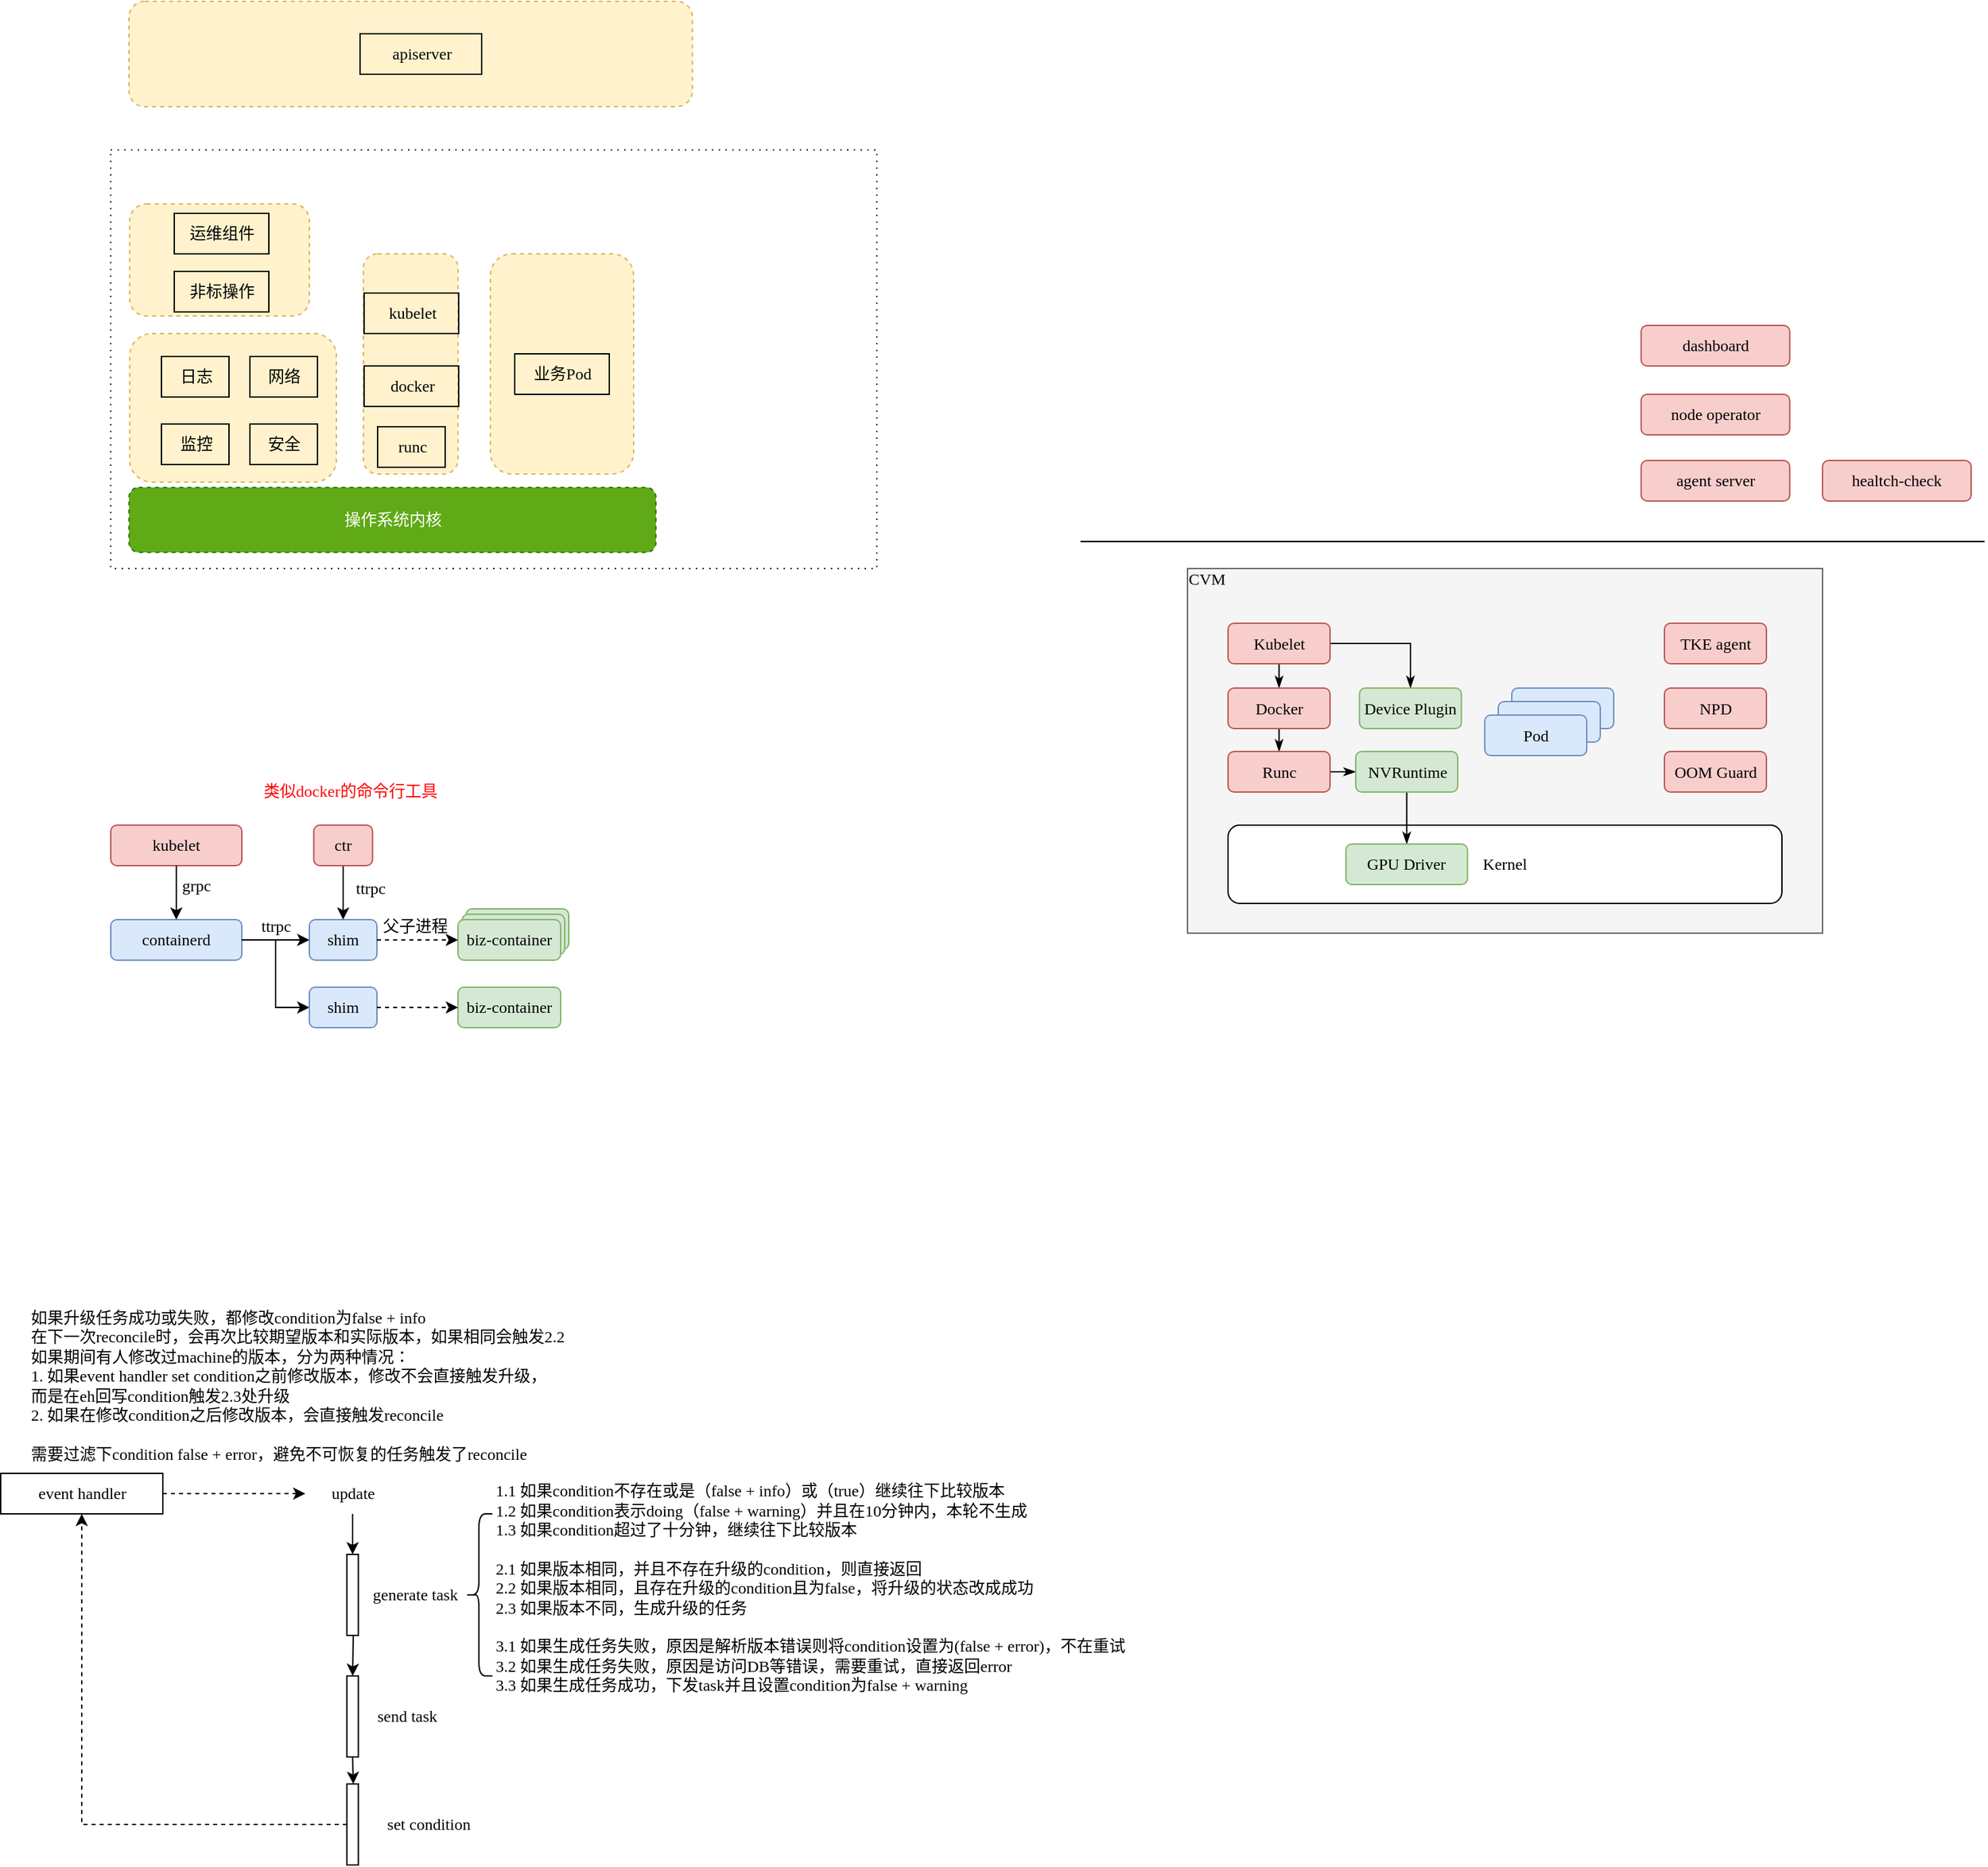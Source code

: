 <mxfile version="20.8.16" type="github">
  <diagram id="cJuy4rX8pp-478NlME3G" name="第 1 页">
    <mxGraphModel dx="1242" dy="718" grid="1" gridSize="10" guides="1" tooltips="1" connect="1" arrows="1" fold="1" page="1" pageScale="1" pageWidth="827" pageHeight="1169" math="0" shadow="0">
      <root>
        <mxCell id="0" />
        <mxCell id="1" parent="0" />
        <mxCell id="K1Vx9DCw9Tv5coY27zZS-87" value="" style="rounded=0;whiteSpace=wrap;html=1;strokeColor=#666666;strokeWidth=1;fontFamily=source code pro;fontSize=12;fillColor=#f5f5f5;fontColor=#333333;" parent="1" vertex="1">
          <mxGeometry x="930" y="690" width="470" height="270" as="geometry" />
        </mxCell>
        <mxCell id="K1Vx9DCw9Tv5coY27zZS-63" value="Kernel" style="rounded=1;whiteSpace=wrap;html=1;fontSize=12;strokeWidth=1;fontFamily=source code pro;" parent="1" vertex="1">
          <mxGeometry x="960" y="880" width="410" height="58" as="geometry" />
        </mxCell>
        <mxCell id="cF7I4DhwhSZbUbIOP7T6-1" value="" style="rounded=1;whiteSpace=wrap;html=1;dashed=1;fillColor=#fff2cc;strokeColor=#d6b656;fontFamily=source code pro;strokeWidth=1;" parent="1" vertex="1">
          <mxGeometry x="146.5" y="270" width="417" height="78" as="geometry" />
        </mxCell>
        <mxCell id="cF7I4DhwhSZbUbIOP7T6-3" value="apiserver" style="text;html=1;align=center;verticalAlign=middle;resizable=0;points=[];autosize=1;strokeColor=default;fillColor=none;fontFamily=source code pro;strokeWidth=1;" parent="1" vertex="1">
          <mxGeometry x="317.5" y="294" width="90" height="30" as="geometry" />
        </mxCell>
        <mxCell id="cF7I4DhwhSZbUbIOP7T6-4" value="" style="rounded=0;whiteSpace=wrap;html=1;dashed=1;fontFamily=source code pro;dashPattern=1 4;strokeWidth=1;" parent="1" vertex="1">
          <mxGeometry x="133" y="380" width="567" height="310" as="geometry" />
        </mxCell>
        <mxCell id="cF7I4DhwhSZbUbIOP7T6-6" value="操作系统内核" style="rounded=1;whiteSpace=wrap;html=1;dashed=1;fillColor=#60a917;strokeColor=#2D7600;fontColor=#ffffff;fontFamily=source code pro;strokeWidth=1;" parent="1" vertex="1">
          <mxGeometry x="146.5" y="630" width="390" height="48" as="geometry" />
        </mxCell>
        <mxCell id="cF7I4DhwhSZbUbIOP7T6-9" value="" style="rounded=1;whiteSpace=wrap;html=1;dashed=1;fillColor=#fff2cc;strokeColor=#d6b656;fontFamily=source code pro;strokeWidth=1;" parent="1" vertex="1">
          <mxGeometry x="320" y="457" width="70" height="163" as="geometry" />
        </mxCell>
        <mxCell id="cF7I4DhwhSZbUbIOP7T6-10" value="" style="rounded=1;whiteSpace=wrap;html=1;dashed=1;fillColor=#fff2cc;strokeColor=#d6b656;fontFamily=source code pro;strokeWidth=1;" parent="1" vertex="1">
          <mxGeometry x="414" y="457" width="106" height="163" as="geometry" />
        </mxCell>
        <mxCell id="cF7I4DhwhSZbUbIOP7T6-12" value="" style="rounded=1;whiteSpace=wrap;html=1;dashed=1;fillColor=#fff2cc;strokeColor=#d6b656;fontFamily=source code pro;strokeWidth=1;" parent="1" vertex="1">
          <mxGeometry x="147" y="516" width="153" height="110" as="geometry" />
        </mxCell>
        <mxCell id="cF7I4DhwhSZbUbIOP7T6-13" value="" style="rounded=1;whiteSpace=wrap;html=1;dashed=1;fillColor=#fff2cc;strokeColor=#d6b656;fontFamily=source code pro;strokeWidth=1;" parent="1" vertex="1">
          <mxGeometry x="147" y="420" width="133" height="83" as="geometry" />
        </mxCell>
        <mxCell id="cF7I4DhwhSZbUbIOP7T6-14" value="kubelet" style="text;html=1;align=center;verticalAlign=middle;resizable=0;points=[];autosize=1;strokeColor=default;fillColor=none;fontFamily=source code pro;strokeWidth=1;" parent="1" vertex="1">
          <mxGeometry x="320.5" y="486" width="70" height="30" as="geometry" />
        </mxCell>
        <mxCell id="cF7I4DhwhSZbUbIOP7T6-15" value="docker" style="text;html=1;align=center;verticalAlign=middle;resizable=0;points=[];autosize=1;strokeColor=default;fillColor=none;fontFamily=source code pro;strokeWidth=1;" parent="1" vertex="1">
          <mxGeometry x="320.5" y="540" width="70" height="30" as="geometry" />
        </mxCell>
        <mxCell id="cF7I4DhwhSZbUbIOP7T6-16" value="runc" style="text;html=1;align=center;verticalAlign=middle;resizable=0;points=[];autosize=1;strokeColor=default;fillColor=none;fontFamily=source code pro;strokeWidth=1;" parent="1" vertex="1">
          <mxGeometry x="330.5" y="585" width="50" height="30" as="geometry" />
        </mxCell>
        <mxCell id="cF7I4DhwhSZbUbIOP7T6-17" value="业务Pod" style="text;html=1;align=center;verticalAlign=middle;resizable=0;points=[];autosize=1;strokeColor=default;fillColor=none;fontFamily=source code pro;strokeWidth=1;" parent="1" vertex="1">
          <mxGeometry x="432" y="531" width="70" height="30" as="geometry" />
        </mxCell>
        <mxCell id="cF7I4DhwhSZbUbIOP7T6-18" value="日志" style="text;html=1;align=center;verticalAlign=middle;resizable=0;points=[];autosize=1;strokeColor=default;fillColor=none;fontFamily=source code pro;strokeWidth=1;" parent="1" vertex="1">
          <mxGeometry x="170.5" y="533" width="50" height="30" as="geometry" />
        </mxCell>
        <mxCell id="cF7I4DhwhSZbUbIOP7T6-19" value="网络" style="text;html=1;align=center;verticalAlign=middle;resizable=0;points=[];autosize=1;strokeColor=default;fillColor=none;fontFamily=source code pro;strokeWidth=1;" parent="1" vertex="1">
          <mxGeometry x="236" y="533" width="50" height="30" as="geometry" />
        </mxCell>
        <mxCell id="cF7I4DhwhSZbUbIOP7T6-20" value="监控" style="text;html=1;align=center;verticalAlign=middle;resizable=0;points=[];autosize=1;strokeColor=default;fillColor=none;fontFamily=source code pro;strokeWidth=1;" parent="1" vertex="1">
          <mxGeometry x="170.5" y="583" width="50" height="30" as="geometry" />
        </mxCell>
        <mxCell id="cF7I4DhwhSZbUbIOP7T6-21" value="安全" style="text;html=1;align=center;verticalAlign=middle;resizable=0;points=[];autosize=1;strokeColor=default;fillColor=none;fontFamily=source code pro;strokeWidth=1;" parent="1" vertex="1">
          <mxGeometry x="236" y="583" width="50" height="30" as="geometry" />
        </mxCell>
        <mxCell id="cF7I4DhwhSZbUbIOP7T6-22" value="运维组件" style="text;html=1;align=center;verticalAlign=middle;resizable=0;points=[];autosize=1;strokeColor=default;fillColor=none;fontFamily=source code pro;strokeWidth=1;" parent="1" vertex="1">
          <mxGeometry x="180" y="427" width="70" height="30" as="geometry" />
        </mxCell>
        <mxCell id="cF7I4DhwhSZbUbIOP7T6-23" value="非标操作" style="text;html=1;align=center;verticalAlign=middle;resizable=0;points=[];autosize=1;strokeColor=default;fillColor=none;fontFamily=source code pro;strokeWidth=1;" parent="1" vertex="1">
          <mxGeometry x="180" y="470" width="70" height="30" as="geometry" />
        </mxCell>
        <mxCell id="cF7I4DhwhSZbUbIOP7T6-24" value="kubelet" style="rounded=1;whiteSpace=wrap;html=1;fillColor=#f8cecc;strokeColor=#b85450;strokeWidth=1;fontFamily=source code pro;" parent="1" vertex="1">
          <mxGeometry x="133" y="880" width="97" height="30" as="geometry" />
        </mxCell>
        <mxCell id="cF7I4DhwhSZbUbIOP7T6-46" style="edgeStyle=orthogonalEdgeStyle;rounded=0;orthogonalLoop=1;jettySize=auto;html=1;exitX=1;exitY=0.5;exitDx=0;exitDy=0;entryX=0;entryY=0.5;entryDx=0;entryDy=0;fontFamily=source code pro;fontColor=#000000;strokeWidth=1;" parent="1" source="cF7I4DhwhSZbUbIOP7T6-25" target="cF7I4DhwhSZbUbIOP7T6-41" edge="1">
          <mxGeometry relative="1" as="geometry" />
        </mxCell>
        <mxCell id="cF7I4DhwhSZbUbIOP7T6-25" value="containerd" style="rounded=1;whiteSpace=wrap;html=1;fillColor=#dae8fc;strokeColor=#6c8ebf;strokeWidth=1;fontFamily=source code pro;" parent="1" vertex="1">
          <mxGeometry x="133" y="950" width="97" height="30" as="geometry" />
        </mxCell>
        <mxCell id="cF7I4DhwhSZbUbIOP7T6-26" value="" style="endArrow=classic;html=1;rounded=0;fontFamily=source code pro;fontColor=#000000;exitX=0.5;exitY=1;exitDx=0;exitDy=0;entryX=0.5;entryY=0;entryDx=0;entryDy=0;strokeWidth=1;" parent="1" source="cF7I4DhwhSZbUbIOP7T6-24" target="cF7I4DhwhSZbUbIOP7T6-25" edge="1">
          <mxGeometry width="50" height="50" relative="1" as="geometry">
            <mxPoint x="360" y="930" as="sourcePoint" />
            <mxPoint x="410" y="880" as="targetPoint" />
          </mxGeometry>
        </mxCell>
        <mxCell id="cF7I4DhwhSZbUbIOP7T6-27" value="shim" style="rounded=1;whiteSpace=wrap;html=1;fillColor=#dae8fc;strokeColor=#6c8ebf;strokeWidth=1;fontFamily=source code pro;" parent="1" vertex="1">
          <mxGeometry x="280" y="950" width="50" height="30" as="geometry" />
        </mxCell>
        <mxCell id="cF7I4DhwhSZbUbIOP7T6-28" value="grpc" style="text;html=1;align=center;verticalAlign=middle;resizable=0;points=[];autosize=1;strokeColor=none;fillColor=none;fontFamily=source code pro;fontColor=#000000;strokeWidth=1;" parent="1" vertex="1">
          <mxGeometry x="170.5" y="910" width="50" height="30" as="geometry" />
        </mxCell>
        <mxCell id="cF7I4DhwhSZbUbIOP7T6-29" value="biz-container" style="rounded=1;whiteSpace=wrap;html=1;fillColor=#d5e8d4;strokeColor=#82b366;strokeWidth=1;fontFamily=source code pro;" parent="1" vertex="1">
          <mxGeometry x="396" y="942" width="76" height="30" as="geometry" />
        </mxCell>
        <mxCell id="cF7I4DhwhSZbUbIOP7T6-30" value="biz-container" style="rounded=1;whiteSpace=wrap;html=1;fillColor=#d5e8d4;strokeColor=#82b366;strokeWidth=1;fontFamily=source code pro;" parent="1" vertex="1">
          <mxGeometry x="393" y="946" width="76" height="30" as="geometry" />
        </mxCell>
        <mxCell id="cF7I4DhwhSZbUbIOP7T6-31" value="biz-container" style="rounded=1;whiteSpace=wrap;html=1;fillColor=#d5e8d4;strokeColor=#82b366;strokeWidth=1;fontFamily=source code pro;" parent="1" vertex="1">
          <mxGeometry x="390" y="950" width="76" height="30" as="geometry" />
        </mxCell>
        <mxCell id="cF7I4DhwhSZbUbIOP7T6-32" value="" style="endArrow=classic;html=1;rounded=0;fontFamily=source code pro;fontColor=#000000;exitX=1;exitY=0.5;exitDx=0;exitDy=0;entryX=0;entryY=0.5;entryDx=0;entryDy=0;dashed=1;strokeWidth=1;" parent="1" source="cF7I4DhwhSZbUbIOP7T6-27" target="cF7I4DhwhSZbUbIOP7T6-31" edge="1">
          <mxGeometry width="50" height="50" relative="1" as="geometry">
            <mxPoint x="360" y="920" as="sourcePoint" />
            <mxPoint x="410" y="870" as="targetPoint" />
          </mxGeometry>
        </mxCell>
        <mxCell id="cF7I4DhwhSZbUbIOP7T6-35" value="父子进程" style="text;html=1;align=center;verticalAlign=middle;resizable=0;points=[];autosize=1;strokeColor=none;fillColor=none;fontFamily=source code pro;fontColor=#000000;strokeWidth=1;" parent="1" vertex="1">
          <mxGeometry x="323" y="940" width="70" height="30" as="geometry" />
        </mxCell>
        <mxCell id="cF7I4DhwhSZbUbIOP7T6-36" value="" style="endArrow=classic;html=1;rounded=0;fontFamily=source code pro;fontColor=#000000;exitX=1;exitY=0.5;exitDx=0;exitDy=0;entryX=0;entryY=0.5;entryDx=0;entryDy=0;strokeWidth=1;" parent="1" source="cF7I4DhwhSZbUbIOP7T6-25" target="cF7I4DhwhSZbUbIOP7T6-27" edge="1">
          <mxGeometry width="50" height="50" relative="1" as="geometry">
            <mxPoint x="360" y="920" as="sourcePoint" />
            <mxPoint x="410" y="870" as="targetPoint" />
          </mxGeometry>
        </mxCell>
        <mxCell id="cF7I4DhwhSZbUbIOP7T6-37" value="ttrpc" style="text;html=1;align=center;verticalAlign=middle;resizable=0;points=[];autosize=1;strokeColor=none;fillColor=none;fontFamily=source code pro;fontColor=#000000;strokeWidth=1;" parent="1" vertex="1">
          <mxGeometry x="225" y="940" width="60" height="30" as="geometry" />
        </mxCell>
        <mxCell id="cF7I4DhwhSZbUbIOP7T6-39" style="edgeStyle=orthogonalEdgeStyle;rounded=0;orthogonalLoop=1;jettySize=auto;html=1;exitX=0.5;exitY=1;exitDx=0;exitDy=0;entryX=0.5;entryY=0;entryDx=0;entryDy=0;fontFamily=source code pro;fontColor=#000000;strokeWidth=1;" parent="1" source="cF7I4DhwhSZbUbIOP7T6-38" target="cF7I4DhwhSZbUbIOP7T6-27" edge="1">
          <mxGeometry relative="1" as="geometry" />
        </mxCell>
        <mxCell id="cF7I4DhwhSZbUbIOP7T6-38" value="ctr" style="rounded=1;whiteSpace=wrap;html=1;fillColor=#f8cecc;strokeColor=#b85450;strokeWidth=1;fontFamily=source code pro;" parent="1" vertex="1">
          <mxGeometry x="283.25" y="880" width="43.5" height="30" as="geometry" />
        </mxCell>
        <mxCell id="cF7I4DhwhSZbUbIOP7T6-40" value="ttrpc" style="text;html=1;align=center;verticalAlign=middle;resizable=0;points=[];autosize=1;strokeColor=none;fillColor=none;fontFamily=source code pro;fontColor=#000000;strokeWidth=1;" parent="1" vertex="1">
          <mxGeometry x="295" y="912" width="60" height="30" as="geometry" />
        </mxCell>
        <mxCell id="cF7I4DhwhSZbUbIOP7T6-41" value="shim" style="rounded=1;whiteSpace=wrap;html=1;fillColor=#dae8fc;strokeColor=#6c8ebf;strokeWidth=1;fontFamily=source code pro;" parent="1" vertex="1">
          <mxGeometry x="280" y="1000" width="50" height="30" as="geometry" />
        </mxCell>
        <mxCell id="cF7I4DhwhSZbUbIOP7T6-44" value="biz-container" style="rounded=1;whiteSpace=wrap;html=1;fillColor=#d5e8d4;strokeColor=#82b366;strokeWidth=1;fontFamily=source code pro;" parent="1" vertex="1">
          <mxGeometry x="390" y="1000" width="76" height="30" as="geometry" />
        </mxCell>
        <mxCell id="cF7I4DhwhSZbUbIOP7T6-45" value="" style="endArrow=classic;html=1;rounded=0;fontFamily=source code pro;fontColor=#000000;entryX=0;entryY=0.5;entryDx=0;entryDy=0;exitX=1;exitY=0.5;exitDx=0;exitDy=0;dashed=1;strokeWidth=1;" parent="1" source="cF7I4DhwhSZbUbIOP7T6-41" target="cF7I4DhwhSZbUbIOP7T6-44" edge="1">
          <mxGeometry width="50" height="50" relative="1" as="geometry">
            <mxPoint x="360" y="920" as="sourcePoint" />
            <mxPoint x="410" y="870" as="targetPoint" />
          </mxGeometry>
        </mxCell>
        <mxCell id="cF7I4DhwhSZbUbIOP7T6-47" value="类似docker的命令行工具" style="text;html=1;align=center;verticalAlign=middle;resizable=0;points=[];autosize=1;strokeColor=none;fillColor=none;fontFamily=source code pro;fontColor=#FF0000;strokeWidth=1;" parent="1" vertex="1">
          <mxGeometry x="230" y="840" width="160" height="30" as="geometry" />
        </mxCell>
        <mxCell id="K1Vx9DCw9Tv5coY27zZS-1" value="update" style="text;html=1;align=center;verticalAlign=middle;resizable=0;points=[];autosize=1;strokeColor=none;fillColor=none;fontFamily=source code pro;strokeWidth=1;" parent="1" vertex="1">
          <mxGeometry x="277" y="1360" width="70" height="30" as="geometry" />
        </mxCell>
        <mxCell id="K1Vx9DCw9Tv5coY27zZS-4" value="" style="rounded=0;whiteSpace=wrap;html=1;fontFamily=source code pro;strokeWidth=1;" parent="1" vertex="1">
          <mxGeometry x="307.75" y="1420" width="8.5" height="60" as="geometry" />
        </mxCell>
        <mxCell id="K1Vx9DCw9Tv5coY27zZS-5" value="" style="endArrow=classic;html=1;rounded=0;entryX=0.5;entryY=0;entryDx=0;entryDy=0;fontFamily=source code pro;strokeWidth=1;" parent="1" source="K1Vx9DCw9Tv5coY27zZS-1" target="K1Vx9DCw9Tv5coY27zZS-4" edge="1">
          <mxGeometry width="50" height="50" relative="1" as="geometry">
            <mxPoint x="401.5" y="1340" as="sourcePoint" />
            <mxPoint x="451.5" y="1290" as="targetPoint" />
          </mxGeometry>
        </mxCell>
        <mxCell id="K1Vx9DCw9Tv5coY27zZS-6" value="generate task" style="text;html=1;align=center;verticalAlign=middle;resizable=0;points=[];autosize=1;strokeColor=none;fillColor=none;fontFamily=source code pro;strokeWidth=1;" parent="1" vertex="1">
          <mxGeometry x="297.75" y="1435" width="120" height="30" as="geometry" />
        </mxCell>
        <mxCell id="K1Vx9DCw9Tv5coY27zZS-7" value="" style="shape=curlyBracket;whiteSpace=wrap;html=1;rounded=1;labelPosition=left;verticalLabelPosition=middle;align=right;verticalAlign=middle;fontFamily=source code pro;strokeWidth=1;" parent="1" vertex="1">
          <mxGeometry x="395.5" y="1390" width="20" height="120" as="geometry" />
        </mxCell>
        <mxCell id="K1Vx9DCw9Tv5coY27zZS-8" value="1.1 如果condition不存在或是（false + info）或（true）继续往下比较版本&lt;br style=&quot;font-size: 12px;&quot;&gt;1.2 如果condition表示doing（false + warning）并且在10分钟内，本轮不生成&lt;br style=&quot;font-size: 12px;&quot;&gt;1.3 如果condition超过了十分钟，继续往下比较版本&lt;br&gt;&lt;br&gt;2.1 如果版本相同，并且不存在升级的condition，则直接返回&lt;br&gt;2.2 如果版本相同，且存在升级的condition且为false，将升级的状态改成成功&lt;br&gt;2.3 如果版本不同，生成升级的任务&lt;br&gt;&lt;br&gt;3.1 如果生成任务失败，原因是解析版本错误则将condition设置为(false + error)，不在重试&lt;br&gt;3.2 如果生成任务失败，原因是访问DB等错误，需要重试，直接返回error&lt;br&gt;3.3 如果生成任务成功，下发task并且设置condition为false + warning" style="text;html=1;align=left;verticalAlign=middle;resizable=0;points=[];autosize=1;strokeColor=none;fillColor=none;spacingTop=0;fontSize=12;fontFamily=source code pro;strokeWidth=1;" parent="1" vertex="1">
          <mxGeometry x="415.5" y="1360" width="560" height="170" as="geometry" />
        </mxCell>
        <mxCell id="K1Vx9DCw9Tv5coY27zZS-11" value="" style="rounded=0;whiteSpace=wrap;html=1;fontFamily=source code pro;strokeWidth=1;" parent="1" vertex="1">
          <mxGeometry x="307.75" y="1510" width="8.5" height="60" as="geometry" />
        </mxCell>
        <mxCell id="K1Vx9DCw9Tv5coY27zZS-12" value="" style="endArrow=classic;html=1;rounded=0;entryX=0.5;entryY=0;entryDx=0;entryDy=0;fontFamily=source code pro;strokeWidth=1;" parent="1" target="K1Vx9DCw9Tv5coY27zZS-11" edge="1">
          <mxGeometry width="50" height="50" relative="1" as="geometry">
            <mxPoint x="312.5" y="1480" as="sourcePoint" />
            <mxPoint x="322" y="1430" as="targetPoint" />
          </mxGeometry>
        </mxCell>
        <mxCell id="K1Vx9DCw9Tv5coY27zZS-13" value="" style="rounded=0;whiteSpace=wrap;html=1;fontFamily=source code pro;strokeWidth=1;" parent="1" vertex="1">
          <mxGeometry x="307.75" y="1590" width="8.5" height="60" as="geometry" />
        </mxCell>
        <mxCell id="K1Vx9DCw9Tv5coY27zZS-14" value="send task" style="text;html=1;align=center;verticalAlign=middle;resizable=0;points=[];autosize=1;strokeColor=none;fillColor=none;fontSize=12;fontFamily=source code pro;strokeWidth=1;" parent="1" vertex="1">
          <mxGeometry x="306.5" y="1525" width="90" height="30" as="geometry" />
        </mxCell>
        <mxCell id="K1Vx9DCw9Tv5coY27zZS-15" value="set condition" style="text;html=1;align=center;verticalAlign=middle;resizable=0;points=[];autosize=1;strokeColor=none;fillColor=none;fontSize=12;fontFamily=source code pro;strokeWidth=1;" parent="1" vertex="1">
          <mxGeometry x="307.75" y="1605" width="120" height="30" as="geometry" />
        </mxCell>
        <mxCell id="K1Vx9DCw9Tv5coY27zZS-16" value="" style="endArrow=classic;html=1;rounded=0;exitX=0.5;exitY=1;exitDx=0;exitDy=0;fontFamily=source code pro;strokeWidth=1;" parent="1" source="K1Vx9DCw9Tv5coY27zZS-11" edge="1">
          <mxGeometry width="50" height="50" relative="1" as="geometry">
            <mxPoint x="322" y="1400" as="sourcePoint" />
            <mxPoint x="312.5" y="1590" as="targetPoint" />
          </mxGeometry>
        </mxCell>
        <mxCell id="K1Vx9DCw9Tv5coY27zZS-18" value="event handler" style="rounded=0;whiteSpace=wrap;html=1;fontSize=12;fontFamily=source code pro;strokeWidth=1;" parent="1" vertex="1">
          <mxGeometry x="51.5" y="1360" width="120" height="30" as="geometry" />
        </mxCell>
        <mxCell id="K1Vx9DCw9Tv5coY27zZS-19" value="" style="endArrow=classic;html=1;rounded=0;fontSize=12;exitX=0;exitY=0.5;exitDx=0;exitDy=0;entryX=0.5;entryY=1;entryDx=0;entryDy=0;dashed=1;edgeStyle=orthogonalEdgeStyle;fontFamily=source code pro;strokeWidth=1;" parent="1" source="K1Vx9DCw9Tv5coY27zZS-13" target="K1Vx9DCw9Tv5coY27zZS-18" edge="1">
          <mxGeometry width="50" height="50" relative="1" as="geometry">
            <mxPoint x="401.5" y="1360" as="sourcePoint" />
            <mxPoint x="451.5" y="1310" as="targetPoint" />
          </mxGeometry>
        </mxCell>
        <mxCell id="K1Vx9DCw9Tv5coY27zZS-20" value="" style="endArrow=classic;html=1;rounded=0;dashed=1;fontSize=12;exitX=1;exitY=0.5;exitDx=0;exitDy=0;fontFamily=source code pro;strokeWidth=1;" parent="1" source="K1Vx9DCw9Tv5coY27zZS-18" target="K1Vx9DCw9Tv5coY27zZS-1" edge="1">
          <mxGeometry width="50" height="50" relative="1" as="geometry">
            <mxPoint x="401.5" y="1360" as="sourcePoint" />
            <mxPoint x="451.5" y="1310" as="targetPoint" />
          </mxGeometry>
        </mxCell>
        <mxCell id="K1Vx9DCw9Tv5coY27zZS-21" value="如果升级任务成功或失败，都修改condition为false + info&lt;br&gt;在下一次reconcile时，会再次比较期望版本和实际版本，如果相同会触发2.2&lt;br&gt;如果期间有人修改过machine的版本，分为两种情况：&lt;br&gt;1. 如果event handler set condition之前修改版本，修改不会直接触发升级，&lt;br&gt;而是在eh回写condition触发2.3处升级&lt;br&gt;2. 如果在修改condition之后修改版本，会直接触发reconcile&lt;br&gt;&lt;br&gt;需要过滤下condition false + error，避免不可恢复的任务触发了reconcile" style="text;html=1;align=left;verticalAlign=middle;resizable=0;points=[];autosize=1;strokeColor=none;fillColor=none;fontSize=12;fontFamily=source code pro;strokeWidth=1;" parent="1" vertex="1">
          <mxGeometry x="72" y="1230" width="480" height="130" as="geometry" />
        </mxCell>
        <mxCell id="K1Vx9DCw9Tv5coY27zZS-74" style="edgeStyle=orthogonalEdgeStyle;rounded=0;orthogonalLoop=1;jettySize=auto;html=1;exitX=0.5;exitY=1;exitDx=0;exitDy=0;entryX=0.5;entryY=0;entryDx=0;entryDy=0;strokeWidth=1;fontFamily=source code pro;fontSize=12;endArrow=classicThin;endFill=1;" parent="1" source="K1Vx9DCw9Tv5coY27zZS-29" target="K1Vx9DCw9Tv5coY27zZS-30" edge="1">
          <mxGeometry relative="1" as="geometry" />
        </mxCell>
        <mxCell id="K1Vx9DCw9Tv5coY27zZS-84" style="edgeStyle=orthogonalEdgeStyle;rounded=0;orthogonalLoop=1;jettySize=auto;html=1;exitX=1;exitY=0.5;exitDx=0;exitDy=0;entryX=0.5;entryY=0;entryDx=0;entryDy=0;strokeWidth=1;fontFamily=source code pro;fontSize=12;endArrow=classicThin;endFill=1;" parent="1" source="K1Vx9DCw9Tv5coY27zZS-29" target="K1Vx9DCw9Tv5coY27zZS-67" edge="1">
          <mxGeometry relative="1" as="geometry" />
        </mxCell>
        <mxCell id="K1Vx9DCw9Tv5coY27zZS-29" value="Kubelet" style="rounded=1;whiteSpace=wrap;html=1;fontSize=12;fillColor=#f8cecc;strokeColor=#b85450;strokeWidth=1;fontFamily=source code pro;" parent="1" vertex="1">
          <mxGeometry x="960" y="730.5" width="75.5" height="30" as="geometry" />
        </mxCell>
        <mxCell id="K1Vx9DCw9Tv5coY27zZS-75" style="edgeStyle=orthogonalEdgeStyle;rounded=0;orthogonalLoop=1;jettySize=auto;html=1;exitX=0.5;exitY=1;exitDx=0;exitDy=0;entryX=0.5;entryY=0;entryDx=0;entryDy=0;strokeWidth=1;fontFamily=source code pro;fontSize=12;endArrow=classicThin;endFill=1;" parent="1" source="K1Vx9DCw9Tv5coY27zZS-30" target="K1Vx9DCw9Tv5coY27zZS-31" edge="1">
          <mxGeometry relative="1" as="geometry" />
        </mxCell>
        <mxCell id="K1Vx9DCw9Tv5coY27zZS-30" value="Docker" style="rounded=1;whiteSpace=wrap;html=1;fontSize=12;fillColor=#f8cecc;strokeColor=#b85450;strokeWidth=1;fontFamily=source code pro;" parent="1" vertex="1">
          <mxGeometry x="960" y="778.5" width="75.5" height="30" as="geometry" />
        </mxCell>
        <mxCell id="K1Vx9DCw9Tv5coY27zZS-81" style="edgeStyle=orthogonalEdgeStyle;rounded=0;orthogonalLoop=1;jettySize=auto;html=1;exitX=1;exitY=0.5;exitDx=0;exitDy=0;entryX=0;entryY=0.5;entryDx=0;entryDy=0;strokeWidth=1;fontFamily=source code pro;fontSize=12;endArrow=classicThin;endFill=1;" parent="1" source="K1Vx9DCw9Tv5coY27zZS-31" target="K1Vx9DCw9Tv5coY27zZS-62" edge="1">
          <mxGeometry relative="1" as="geometry" />
        </mxCell>
        <mxCell id="K1Vx9DCw9Tv5coY27zZS-31" value="Runc" style="rounded=1;whiteSpace=wrap;html=1;fontSize=12;fillColor=#f8cecc;strokeColor=#b85450;strokeWidth=1;fontFamily=source code pro;" parent="1" vertex="1">
          <mxGeometry x="960" y="825.5" width="75.5" height="30" as="geometry" />
        </mxCell>
        <mxCell id="K1Vx9DCw9Tv5coY27zZS-33" value="" style="endArrow=none;html=1;rounded=0;fontSize=12;strokeWidth=1;fontFamily=source code pro;" parent="1" edge="1">
          <mxGeometry width="50" height="50" relative="1" as="geometry">
            <mxPoint x="850.75" y="670" as="sourcePoint" />
            <mxPoint x="1520" y="670" as="targetPoint" />
          </mxGeometry>
        </mxCell>
        <mxCell id="K1Vx9DCw9Tv5coY27zZS-39" value="CVM" style="text;html=1;align=center;verticalAlign=middle;resizable=0;points=[];autosize=1;strokeColor=none;fillColor=none;fontSize=12;fontFamily=source code pro;strokeWidth=1;" parent="1" vertex="1">
          <mxGeometry x="919" y="683" width="50" height="30" as="geometry" />
        </mxCell>
        <mxCell id="K1Vx9DCw9Tv5coY27zZS-42" value="NPD" style="rounded=1;whiteSpace=wrap;html=1;fontSize=12;fillColor=#f8cecc;strokeColor=#b85450;strokeWidth=1;fontFamily=source code pro;" parent="1" vertex="1">
          <mxGeometry x="1283" y="778.5" width="75.5" height="30" as="geometry" />
        </mxCell>
        <mxCell id="K1Vx9DCw9Tv5coY27zZS-43" value="OOM Guard" style="rounded=1;whiteSpace=wrap;html=1;fontSize=12;fillColor=#f8cecc;strokeColor=#b85450;strokeWidth=1;fontFamily=source code pro;" parent="1" vertex="1">
          <mxGeometry x="1283" y="825.5" width="75.5" height="30" as="geometry" />
        </mxCell>
        <mxCell id="K1Vx9DCw9Tv5coY27zZS-48" value="Pod" style="rounded=1;whiteSpace=wrap;html=1;fontSize=12;fillColor=#dae8fc;strokeColor=#6c8ebf;strokeWidth=1;fontFamily=source code pro;" parent="1" vertex="1">
          <mxGeometry x="1170" y="778.5" width="75.5" height="30" as="geometry" />
        </mxCell>
        <mxCell id="K1Vx9DCw9Tv5coY27zZS-49" value="Pod" style="rounded=1;whiteSpace=wrap;html=1;fontSize=12;fillColor=#dae8fc;strokeColor=#6c8ebf;strokeWidth=1;fontFamily=source code pro;" parent="1" vertex="1">
          <mxGeometry x="1160" y="788.5" width="75.5" height="30" as="geometry" />
        </mxCell>
        <mxCell id="K1Vx9DCw9Tv5coY27zZS-50" value="Pod" style="rounded=1;whiteSpace=wrap;html=1;fontSize=12;fillColor=#dae8fc;strokeColor=#6c8ebf;strokeWidth=1;fontFamily=source code pro;" parent="1" vertex="1">
          <mxGeometry x="1150" y="798.5" width="75.5" height="30" as="geometry" />
        </mxCell>
        <mxCell id="K1Vx9DCw9Tv5coY27zZS-82" style="edgeStyle=orthogonalEdgeStyle;rounded=0;orthogonalLoop=1;jettySize=auto;html=1;exitX=0.5;exitY=1;exitDx=0;exitDy=0;entryX=0.5;entryY=0;entryDx=0;entryDy=0;strokeWidth=1;fontFamily=source code pro;fontSize=12;endArrow=classicThin;endFill=1;" parent="1" source="K1Vx9DCw9Tv5coY27zZS-62" target="K1Vx9DCw9Tv5coY27zZS-65" edge="1">
          <mxGeometry relative="1" as="geometry" />
        </mxCell>
        <mxCell id="K1Vx9DCw9Tv5coY27zZS-62" value="NVRuntime" style="rounded=1;whiteSpace=wrap;html=1;fontSize=12;fillColor=#d5e8d4;strokeColor=#82b366;strokeWidth=1;fontFamily=source code pro;" parent="1" vertex="1">
          <mxGeometry x="1054.5" y="825.5" width="75.5" height="30" as="geometry" />
        </mxCell>
        <mxCell id="K1Vx9DCw9Tv5coY27zZS-65" value="GPU Driver" style="rounded=1;whiteSpace=wrap;html=1;fontSize=12;fillColor=#d5e8d4;strokeColor=#82b366;strokeWidth=1;fontFamily=source code pro;" parent="1" vertex="1">
          <mxGeometry x="1047.25" y="894" width="90" height="30" as="geometry" />
        </mxCell>
        <mxCell id="K1Vx9DCw9Tv5coY27zZS-67" value="Device Plugin" style="rounded=1;whiteSpace=wrap;html=1;fontSize=12;fillColor=#d5e8d4;strokeColor=#82b366;strokeWidth=1;fontFamily=source code pro;" parent="1" vertex="1">
          <mxGeometry x="1057.25" y="778.5" width="75.5" height="30" as="geometry" />
        </mxCell>
        <mxCell id="K1Vx9DCw9Tv5coY27zZS-68" value="TKE agent" style="rounded=1;whiteSpace=wrap;html=1;fontSize=12;fillColor=#f8cecc;strokeColor=#b85450;strokeWidth=1;fontFamily=source code pro;" parent="1" vertex="1">
          <mxGeometry x="1283" y="730.5" width="75.5" height="30" as="geometry" />
        </mxCell>
        <mxCell id="K1Vx9DCw9Tv5coY27zZS-69" value="agent server" style="rounded=1;whiteSpace=wrap;html=1;fontSize=12;fillColor=#f8cecc;strokeColor=#b85450;strokeWidth=1;fontFamily=source code pro;" parent="1" vertex="1">
          <mxGeometry x="1265.75" y="610" width="110" height="30" as="geometry" />
        </mxCell>
        <mxCell id="K1Vx9DCw9Tv5coY27zZS-70" value="node operator" style="rounded=1;whiteSpace=wrap;html=1;fontSize=12;fillColor=#f8cecc;strokeColor=#b85450;strokeWidth=1;fontFamily=source code pro;" parent="1" vertex="1">
          <mxGeometry x="1265.75" y="561" width="110" height="30" as="geometry" />
        </mxCell>
        <mxCell id="K1Vx9DCw9Tv5coY27zZS-72" value="dashboard" style="rounded=1;whiteSpace=wrap;html=1;fontSize=12;fillColor=#f8cecc;strokeColor=#b85450;strokeWidth=1;fontFamily=source code pro;" parent="1" vertex="1">
          <mxGeometry x="1265.75" y="510" width="110" height="30" as="geometry" />
        </mxCell>
        <mxCell id="K1Vx9DCw9Tv5coY27zZS-86" value="healtch-check" style="rounded=1;whiteSpace=wrap;html=1;fontSize=12;fillColor=#f8cecc;strokeColor=#b85450;strokeWidth=1;fontFamily=source code pro;" parent="1" vertex="1">
          <mxGeometry x="1400" y="610" width="110" height="30" as="geometry" />
        </mxCell>
      </root>
    </mxGraphModel>
  </diagram>
</mxfile>
